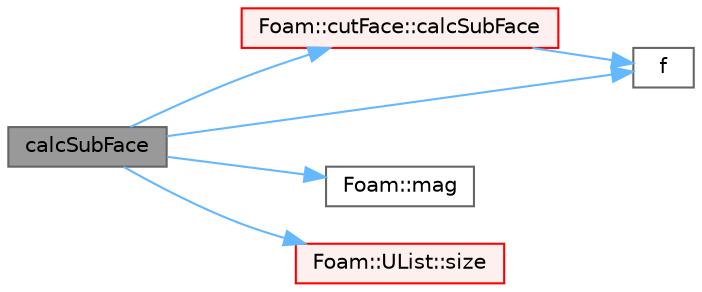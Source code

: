 digraph "calcSubFace"
{
 // LATEX_PDF_SIZE
  bgcolor="transparent";
  edge [fontname=Helvetica,fontsize=10,labelfontname=Helvetica,labelfontsize=10];
  node [fontname=Helvetica,fontsize=10,shape=box,height=0.2,width=0.4];
  rankdir="LR";
  Node1 [id="Node000001",label="calcSubFace",height=0.2,width=0.4,color="gray40", fillcolor="grey60", style="filled", fontcolor="black",tooltip=" "];
  Node1 -> Node2 [id="edge1_Node000001_Node000002",color="steelblue1",style="solid",tooltip=" "];
  Node2 [id="Node000002",label="Foam::cutFace::calcSubFace",height=0.2,width=0.4,color="red", fillcolor="#FFF0F0", style="filled",URL="$classFoam_1_1cutFace.html#a1ddf0e55690bc9a5d476e80959bed569",tooltip=" "];
  Node2 -> Node12 [id="edge2_Node000002_Node000012",color="steelblue1",style="solid",tooltip=" "];
  Node12 [id="Node000012",label="f",height=0.2,width=0.4,color="grey40", fillcolor="white", style="filled",URL="$readKivaGrid_8H.html#a888be93833ac7a23170555c69c690288",tooltip=" "];
  Node1 -> Node12 [id="edge3_Node000001_Node000012",color="steelblue1",style="solid",tooltip=" "];
  Node1 -> Node10 [id="edge4_Node000001_Node000010",color="steelblue1",style="solid",tooltip=" "];
  Node10 [id="Node000010",label="Foam::mag",height=0.2,width=0.4,color="grey40", fillcolor="white", style="filled",URL="$namespaceFoam.html#a8ac5b57f98f906c36b8a4e989a77dbba",tooltip=" "];
  Node1 -> Node13 [id="edge5_Node000001_Node000013",color="steelblue1",style="solid",tooltip=" "];
  Node13 [id="Node000013",label="Foam::UList::size",height=0.2,width=0.4,color="red", fillcolor="#FFF0F0", style="filled",URL="$classFoam_1_1UList.html#ac1fc1d9dab324bb1b8452c7aa4813026",tooltip=" "];
}
